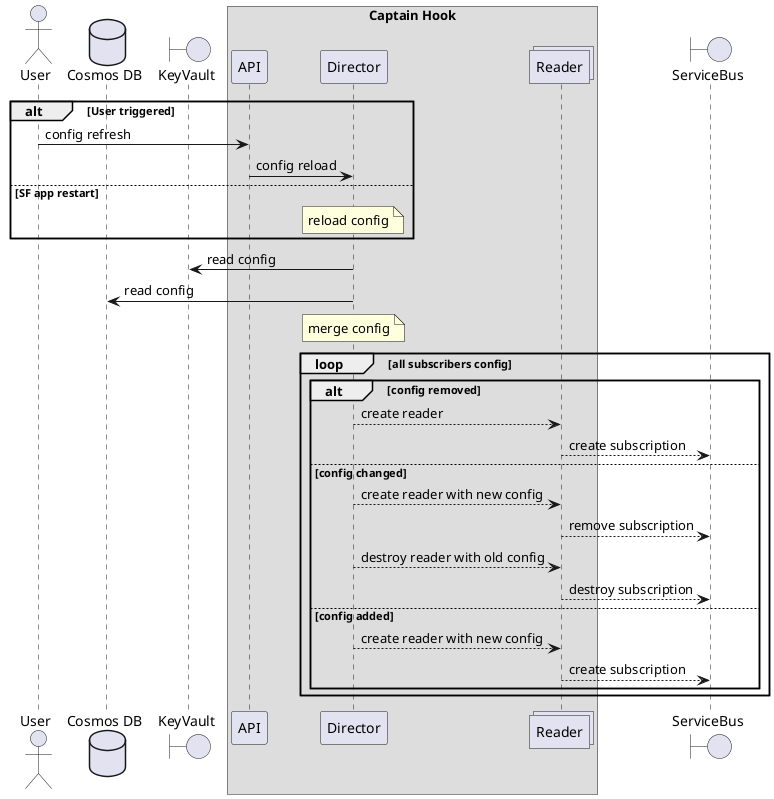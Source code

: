 @startuml
boundary ServiceBus order 60

box "Captain Hook"
  collections Reader order 50
  participant Director order 40
  participant API order 35
endbox

boundary KeyVault order 30
database "Cosmos DB" order 20

actor User order 10

alt User triggered
  User -> API : config refresh
  API -> Director : config reload 
else SF app restart
  note over Director : reload config
end


Director -> KeyVault : read config
Director -> "Cosmos DB" : read config

note over Director : merge config

loop all subscribers config
  
  alt config removed

    Director --> Reader : create reader
    Reader --> ServiceBus : create subscription

  else config changed
  
    Director --> Reader : create reader with new config
    Reader --> ServiceBus : remove subscription

    Director --> Reader : destroy reader with old config
    Reader --> ServiceBus : destroy subscription

  else config added

    Director --> Reader : create reader with new config
    Reader --> ServiceBus : create subscription

  end

end
@enduml